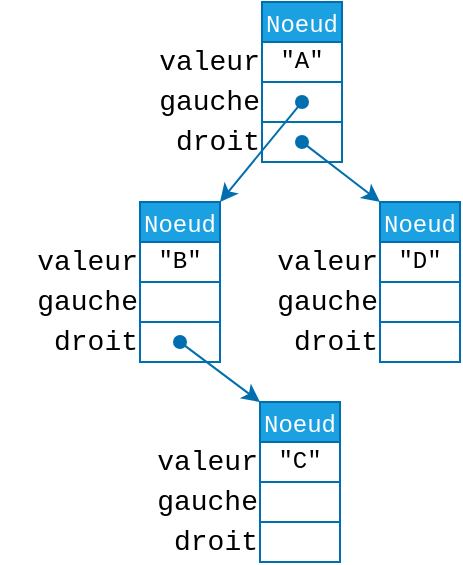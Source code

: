 <mxfile scale="4" border="0">
    <diagram id="-BmAYUr0pwJ2uD23Ls4K" name="Page-1">
        <mxGraphModel dx="708" dy="373" grid="1" gridSize="10" guides="1" tooltips="1" connect="1" arrows="1" fold="1" page="1" pageScale="1" pageWidth="583" pageHeight="827" math="0" shadow="0">
            <root>
                <mxCell id="0"/>
                <mxCell id="1" parent="0"/>
                <mxCell id="130" value="" style="group;fontFamily=Courier New;" vertex="1" connectable="0" parent="1">
                    <mxGeometry x="171" y="80" width="110" height="80" as="geometry"/>
                </mxCell>
                <mxCell id="131" value="Noeud" style="shape=table;startSize=20;container=1;collapsible=0;childLayout=tableLayout;fontFamily=Courier New;fontSize=12;fillColor=#1ba1e2;strokeColor=#006EAF;fontColor=#ffffff;" vertex="1" parent="130">
                    <mxGeometry x="70" width="40" height="80" as="geometry"/>
                </mxCell>
                <mxCell id="132" value="" style="shape=partialRectangle;collapsible=0;dropTarget=0;pointerEvents=0;fillColor=none;top=0;left=0;bottom=0;right=0;points=[[0,0.5],[1,0.5]];portConstraint=eastwest;fontFamily=Courier New;" vertex="1" parent="131">
                    <mxGeometry y="20" width="40" height="20" as="geometry"/>
                </mxCell>
                <mxCell id="133" value="&quot;A&quot;" style="shape=partialRectangle;html=1;whiteSpace=wrap;connectable=0;overflow=hidden;fillColor=none;top=0;left=0;bottom=0;right=0;pointerEvents=1;fontFamily=Courier New;" vertex="1" parent="132">
                    <mxGeometry width="40" height="20" as="geometry">
                        <mxRectangle width="40" height="20" as="alternateBounds"/>
                    </mxGeometry>
                </mxCell>
                <mxCell id="134" value="" style="shape=partialRectangle;collapsible=0;dropTarget=0;pointerEvents=0;fillColor=none;top=0;left=0;bottom=0;right=0;points=[[0,0.5],[1,0.5]];portConstraint=eastwest;fontFamily=Courier New;" vertex="1" parent="131">
                    <mxGeometry y="40" width="40" height="20" as="geometry"/>
                </mxCell>
                <mxCell id="135" value="" style="shape=partialRectangle;html=1;whiteSpace=wrap;connectable=0;overflow=hidden;fillColor=none;top=0;left=0;bottom=0;right=0;pointerEvents=1;fontFamily=Courier New;" vertex="1" parent="134">
                    <mxGeometry width="40" height="20" as="geometry">
                        <mxRectangle width="40" height="20" as="alternateBounds"/>
                    </mxGeometry>
                </mxCell>
                <mxCell id="136" value="" style="shape=partialRectangle;collapsible=0;dropTarget=0;pointerEvents=0;fillColor=none;top=0;left=0;bottom=0;right=0;points=[[0,0.5],[1,0.5]];portConstraint=eastwest;fontFamily=Courier New;" vertex="1" parent="131">
                    <mxGeometry y="60" width="40" height="20" as="geometry"/>
                </mxCell>
                <mxCell id="137" value="" style="shape=partialRectangle;html=1;whiteSpace=wrap;connectable=0;overflow=hidden;fillColor=none;top=0;left=0;bottom=0;right=0;pointerEvents=1;fontFamily=Courier New;" vertex="1" parent="136">
                    <mxGeometry width="40" height="20" as="geometry">
                        <mxRectangle width="40" height="20" as="alternateBounds"/>
                    </mxGeometry>
                </mxCell>
                <mxCell id="138" value="valeur" style="text;html=1;align=right;verticalAlign=middle;resizable=0;points=[];autosize=1;strokeColor=none;fillColor=none;fontSize=14;fontFamily=Courier New;" vertex="1" parent="130">
                    <mxGeometry y="20" width="70" height="20" as="geometry"/>
                </mxCell>
                <mxCell id="139" value="gauche" style="text;html=1;align=right;verticalAlign=middle;resizable=0;points=[];autosize=1;strokeColor=none;fillColor=none;fontSize=14;fontFamily=Courier New;" vertex="1" parent="130">
                    <mxGeometry y="40" width="70" height="20" as="geometry"/>
                </mxCell>
                <mxCell id="140" value="droit" style="text;html=1;align=right;verticalAlign=middle;resizable=0;points=[];autosize=1;strokeColor=none;fillColor=none;fontSize=14;fontFamily=Courier New;" vertex="1" parent="130">
                    <mxGeometry x="10" y="60" width="60" height="20" as="geometry"/>
                </mxCell>
                <mxCell id="141" value="" style="rounded=0;whiteSpace=wrap;html=1;fillColor=none;strokeColor=none;fontFamily=Courier New;" vertex="1" parent="130">
                    <mxGeometry x="70" y="50" width="40" height="20" as="geometry"/>
                </mxCell>
                <mxCell id="142" value="" style="endArrow=oval;html=1;endFill=1;startArrow=classic;startFill=1;fillColor=#1ba1e2;strokeColor=#006EAF;exitX=1;exitY=0;exitDx=0;exitDy=0;fontFamily=Courier New;" edge="1" parent="130" source="144">
                    <mxGeometry width="50" height="50" relative="1" as="geometry">
                        <mxPoint x="39" y="136.197" as="sourcePoint"/>
                        <mxPoint x="90" y="50" as="targetPoint"/>
                    </mxGeometry>
                </mxCell>
                <mxCell id="143" value="" style="group;fontFamily=Courier New;" vertex="1" connectable="0" parent="1">
                    <mxGeometry x="110" y="180" width="110" height="80" as="geometry"/>
                </mxCell>
                <mxCell id="144" value="Noeud" style="shape=table;startSize=20;container=1;collapsible=0;childLayout=tableLayout;fontFamily=Courier New;fontSize=12;fillColor=#1ba1e2;strokeColor=#006EAF;fontColor=#ffffff;" vertex="1" parent="143">
                    <mxGeometry x="70" width="40" height="80" as="geometry"/>
                </mxCell>
                <mxCell id="145" value="" style="shape=partialRectangle;collapsible=0;dropTarget=0;pointerEvents=0;fillColor=none;top=0;left=0;bottom=0;right=0;points=[[0,0.5],[1,0.5]];portConstraint=eastwest;fontFamily=Courier New;" vertex="1" parent="144">
                    <mxGeometry y="20" width="40" height="20" as="geometry"/>
                </mxCell>
                <mxCell id="146" value="&quot;B&quot;" style="shape=partialRectangle;html=1;whiteSpace=wrap;connectable=0;overflow=hidden;fillColor=none;top=0;left=0;bottom=0;right=0;pointerEvents=1;fontFamily=Courier New;" vertex="1" parent="145">
                    <mxGeometry width="40" height="20" as="geometry">
                        <mxRectangle width="40" height="20" as="alternateBounds"/>
                    </mxGeometry>
                </mxCell>
                <mxCell id="147" value="" style="shape=partialRectangle;collapsible=0;dropTarget=0;pointerEvents=0;fillColor=none;top=0;left=0;bottom=0;right=0;points=[[0,0.5],[1,0.5]];portConstraint=eastwest;fontFamily=Courier New;" vertex="1" parent="144">
                    <mxGeometry y="40" width="40" height="20" as="geometry"/>
                </mxCell>
                <mxCell id="148" value="" style="shape=partialRectangle;html=1;whiteSpace=wrap;connectable=0;overflow=hidden;fillColor=none;top=0;left=0;bottom=0;right=0;pointerEvents=1;fontFamily=Courier New;" vertex="1" parent="147">
                    <mxGeometry width="40" height="20" as="geometry">
                        <mxRectangle width="40" height="20" as="alternateBounds"/>
                    </mxGeometry>
                </mxCell>
                <mxCell id="149" value="" style="shape=partialRectangle;collapsible=0;dropTarget=0;pointerEvents=0;fillColor=none;top=0;left=0;bottom=0;right=0;points=[[0,0.5],[1,0.5]];portConstraint=eastwest;fontFamily=Courier New;" vertex="1" parent="144">
                    <mxGeometry y="60" width="40" height="20" as="geometry"/>
                </mxCell>
                <mxCell id="150" value="" style="shape=partialRectangle;html=1;whiteSpace=wrap;connectable=0;overflow=hidden;fillColor=none;top=0;left=0;bottom=0;right=0;pointerEvents=1;fontFamily=Courier New;" vertex="1" parent="149">
                    <mxGeometry width="40" height="20" as="geometry">
                        <mxRectangle width="40" height="20" as="alternateBounds"/>
                    </mxGeometry>
                </mxCell>
                <mxCell id="151" value="valeur" style="text;html=1;align=right;verticalAlign=middle;resizable=0;points=[];autosize=1;strokeColor=none;fillColor=none;fontSize=14;fontFamily=Courier New;" vertex="1" parent="143">
                    <mxGeometry y="20" width="70" height="20" as="geometry"/>
                </mxCell>
                <mxCell id="152" value="gauche" style="text;html=1;align=right;verticalAlign=middle;resizable=0;points=[];autosize=1;strokeColor=none;fillColor=none;fontSize=14;fontFamily=Courier New;" vertex="1" parent="143">
                    <mxGeometry y="40" width="70" height="20" as="geometry"/>
                </mxCell>
                <mxCell id="153" value="droit" style="text;html=1;align=right;verticalAlign=middle;resizable=0;points=[];autosize=1;strokeColor=none;fillColor=none;fontSize=14;fontFamily=Courier New;" vertex="1" parent="143">
                    <mxGeometry x="10" y="60" width="60" height="20" as="geometry"/>
                </mxCell>
                <mxCell id="154" value="" style="rounded=0;whiteSpace=wrap;html=1;fillColor=none;strokeColor=none;fontFamily=Courier New;" vertex="1" parent="143">
                    <mxGeometry x="70" y="50" width="40" height="20" as="geometry"/>
                </mxCell>
                <mxCell id="156" value="" style="group;fontFamily=Courier New;" vertex="1" connectable="0" parent="1">
                    <mxGeometry x="230" y="180" width="110" height="80" as="geometry"/>
                </mxCell>
                <mxCell id="157" value="Noeud" style="shape=table;startSize=20;container=1;collapsible=0;childLayout=tableLayout;fontFamily=Courier New;fontSize=12;fillColor=#1ba1e2;strokeColor=#006EAF;fontColor=#ffffff;" vertex="1" parent="156">
                    <mxGeometry x="70" width="40" height="80" as="geometry"/>
                </mxCell>
                <mxCell id="158" value="" style="shape=partialRectangle;collapsible=0;dropTarget=0;pointerEvents=0;fillColor=none;top=0;left=0;bottom=0;right=0;points=[[0,0.5],[1,0.5]];portConstraint=eastwest;fontFamily=Courier New;" vertex="1" parent="157">
                    <mxGeometry y="20" width="40" height="20" as="geometry"/>
                </mxCell>
                <mxCell id="159" value="&quot;D&quot;" style="shape=partialRectangle;html=1;whiteSpace=wrap;connectable=0;overflow=hidden;fillColor=none;top=0;left=0;bottom=0;right=0;pointerEvents=1;fontFamily=Courier New;" vertex="1" parent="158">
                    <mxGeometry width="40" height="20" as="geometry">
                        <mxRectangle width="40" height="20" as="alternateBounds"/>
                    </mxGeometry>
                </mxCell>
                <mxCell id="160" value="" style="shape=partialRectangle;collapsible=0;dropTarget=0;pointerEvents=0;fillColor=none;top=0;left=0;bottom=0;right=0;points=[[0,0.5],[1,0.5]];portConstraint=eastwest;fontFamily=Courier New;" vertex="1" parent="157">
                    <mxGeometry y="40" width="40" height="20" as="geometry"/>
                </mxCell>
                <mxCell id="161" value="" style="shape=partialRectangle;html=1;whiteSpace=wrap;connectable=0;overflow=hidden;fillColor=none;top=0;left=0;bottom=0;right=0;pointerEvents=1;fontFamily=Courier New;" vertex="1" parent="160">
                    <mxGeometry width="40" height="20" as="geometry">
                        <mxRectangle width="40" height="20" as="alternateBounds"/>
                    </mxGeometry>
                </mxCell>
                <mxCell id="162" value="" style="shape=partialRectangle;collapsible=0;dropTarget=0;pointerEvents=0;fillColor=none;top=0;left=0;bottom=0;right=0;points=[[0,0.5],[1,0.5]];portConstraint=eastwest;fontFamily=Courier New;" vertex="1" parent="157">
                    <mxGeometry y="60" width="40" height="20" as="geometry"/>
                </mxCell>
                <mxCell id="163" value="" style="shape=partialRectangle;html=1;whiteSpace=wrap;connectable=0;overflow=hidden;fillColor=none;top=0;left=0;bottom=0;right=0;pointerEvents=1;fontFamily=Courier New;" vertex="1" parent="162">
                    <mxGeometry width="40" height="20" as="geometry">
                        <mxRectangle width="40" height="20" as="alternateBounds"/>
                    </mxGeometry>
                </mxCell>
                <mxCell id="164" value="valeur" style="text;html=1;align=right;verticalAlign=middle;resizable=0;points=[];autosize=1;strokeColor=none;fillColor=none;fontSize=14;fontFamily=Courier New;" vertex="1" parent="156">
                    <mxGeometry y="20" width="70" height="20" as="geometry"/>
                </mxCell>
                <mxCell id="165" value="gauche" style="text;html=1;align=right;verticalAlign=middle;resizable=0;points=[];autosize=1;strokeColor=none;fillColor=none;fontSize=14;fontFamily=Courier New;" vertex="1" parent="156">
                    <mxGeometry y="40" width="70" height="20" as="geometry"/>
                </mxCell>
                <mxCell id="166" value="droit" style="text;html=1;align=right;verticalAlign=middle;resizable=0;points=[];autosize=1;strokeColor=none;fillColor=none;fontSize=14;fontFamily=Courier New;" vertex="1" parent="156">
                    <mxGeometry x="10" y="60" width="60" height="20" as="geometry"/>
                </mxCell>
                <mxCell id="167" value="" style="rounded=0;whiteSpace=wrap;html=1;fillColor=none;strokeColor=none;fontFamily=Courier New;" vertex="1" parent="156">
                    <mxGeometry x="70" y="50" width="40" height="20" as="geometry"/>
                </mxCell>
                <mxCell id="169" value="" style="group;fontFamily=Courier New;" vertex="1" connectable="0" parent="1">
                    <mxGeometry x="170" y="280" width="110" height="80" as="geometry"/>
                </mxCell>
                <mxCell id="170" value="Noeud" style="shape=table;startSize=20;container=1;collapsible=0;childLayout=tableLayout;fontFamily=Courier New;fontSize=12;fillColor=#1ba1e2;strokeColor=#006EAF;fontColor=#ffffff;" vertex="1" parent="169">
                    <mxGeometry x="70" width="40" height="80" as="geometry"/>
                </mxCell>
                <mxCell id="171" value="" style="shape=partialRectangle;collapsible=0;dropTarget=0;pointerEvents=0;fillColor=none;top=0;left=0;bottom=0;right=0;points=[[0,0.5],[1,0.5]];portConstraint=eastwest;fontFamily=Courier New;" vertex="1" parent="170">
                    <mxGeometry y="20" width="40" height="20" as="geometry"/>
                </mxCell>
                <mxCell id="172" value="&quot;C&quot;" style="shape=partialRectangle;html=1;whiteSpace=wrap;connectable=0;overflow=hidden;fillColor=none;top=0;left=0;bottom=0;right=0;pointerEvents=1;fontFamily=Courier New;" vertex="1" parent="171">
                    <mxGeometry width="40" height="20" as="geometry">
                        <mxRectangle width="40" height="20" as="alternateBounds"/>
                    </mxGeometry>
                </mxCell>
                <mxCell id="173" value="" style="shape=partialRectangle;collapsible=0;dropTarget=0;pointerEvents=0;fillColor=none;top=0;left=0;bottom=0;right=0;points=[[0,0.5],[1,0.5]];portConstraint=eastwest;fontFamily=Courier New;" vertex="1" parent="170">
                    <mxGeometry y="40" width="40" height="20" as="geometry"/>
                </mxCell>
                <mxCell id="174" value="" style="shape=partialRectangle;html=1;whiteSpace=wrap;connectable=0;overflow=hidden;fillColor=none;top=0;left=0;bottom=0;right=0;pointerEvents=1;fontFamily=Courier New;" vertex="1" parent="173">
                    <mxGeometry width="40" height="20" as="geometry">
                        <mxRectangle width="40" height="20" as="alternateBounds"/>
                    </mxGeometry>
                </mxCell>
                <mxCell id="175" value="" style="shape=partialRectangle;collapsible=0;dropTarget=0;pointerEvents=0;fillColor=none;top=0;left=0;bottom=0;right=0;points=[[0,0.5],[1,0.5]];portConstraint=eastwest;fontFamily=Courier New;" vertex="1" parent="170">
                    <mxGeometry y="60" width="40" height="20" as="geometry"/>
                </mxCell>
                <mxCell id="176" value="" style="shape=partialRectangle;html=1;whiteSpace=wrap;connectable=0;overflow=hidden;fillColor=none;top=0;left=0;bottom=0;right=0;pointerEvents=1;fontFamily=Courier New;" vertex="1" parent="175">
                    <mxGeometry width="40" height="20" as="geometry">
                        <mxRectangle width="40" height="20" as="alternateBounds"/>
                    </mxGeometry>
                </mxCell>
                <mxCell id="177" value="valeur" style="text;html=1;align=right;verticalAlign=middle;resizable=0;points=[];autosize=1;strokeColor=none;fillColor=none;fontSize=14;fontFamily=Courier New;" vertex="1" parent="169">
                    <mxGeometry y="20" width="70" height="20" as="geometry"/>
                </mxCell>
                <mxCell id="178" value="gauche" style="text;html=1;align=right;verticalAlign=middle;resizable=0;points=[];autosize=1;strokeColor=none;fillColor=none;fontSize=14;fontFamily=Courier New;" vertex="1" parent="169">
                    <mxGeometry y="40" width="70" height="20" as="geometry"/>
                </mxCell>
                <mxCell id="179" value="droit" style="text;html=1;align=right;verticalAlign=middle;resizable=0;points=[];autosize=1;strokeColor=none;fillColor=none;fontSize=14;fontFamily=Courier New;" vertex="1" parent="169">
                    <mxGeometry x="10" y="60" width="60" height="20" as="geometry"/>
                </mxCell>
                <mxCell id="180" value="" style="rounded=0;whiteSpace=wrap;html=1;fillColor=none;strokeColor=none;fontFamily=Courier New;" vertex="1" parent="169">
                    <mxGeometry x="70" y="50" width="40" height="20" as="geometry"/>
                </mxCell>
                <mxCell id="168" value="" style="endArrow=oval;html=1;endFill=1;startArrow=classic;startFill=1;fillColor=#1ba1e2;strokeColor=#006EAF;entryX=0.5;entryY=1;entryDx=0;entryDy=0;exitX=0;exitY=0;exitDx=0;exitDy=0;fontFamily=Courier New;" edge="1" parent="1" source="157" target="141">
                    <mxGeometry width="50" height="50" relative="1" as="geometry">
                        <mxPoint x="300" y="300" as="sourcePoint"/>
                        <mxPoint x="350" y="210" as="targetPoint"/>
                    </mxGeometry>
                </mxCell>
                <mxCell id="155" value="" style="endArrow=oval;html=1;endFill=1;startArrow=classic;startFill=1;fillColor=#1ba1e2;strokeColor=#006EAF;exitX=0;exitY=0;exitDx=0;exitDy=0;entryX=0.5;entryY=1;entryDx=0;entryDy=0;fontFamily=Courier New;" edge="1" parent="1" source="170" target="154">
                    <mxGeometry width="50" height="50" relative="1" as="geometry">
                        <mxPoint x="170" y="320" as="sourcePoint"/>
                        <mxPoint x="220" y="230" as="targetPoint"/>
                    </mxGeometry>
                </mxCell>
            </root>
        </mxGraphModel>
    </diagram>
</mxfile>